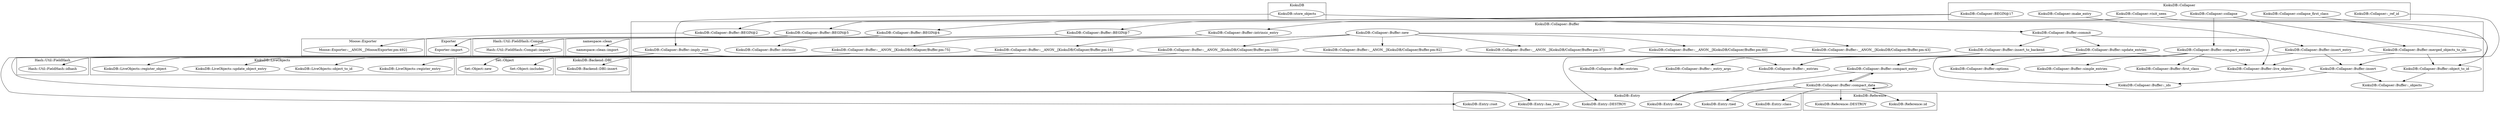 digraph {
graph [overlap=false]
subgraph cluster_KiokuDB_Backend_DBI {
	label="KiokuDB::Backend::DBI";
	"KiokuDB::Backend::DBI::insert";
}
subgraph cluster_KiokuDB_Reference {
	label="KiokuDB::Reference";
	"KiokuDB::Reference::id";
	"KiokuDB::Reference::DESTROY";
}
subgraph cluster_KiokuDB_Collapser_Buffer {
	label="KiokuDB::Collapser::Buffer";
	"KiokuDB::Collapser::Buffer::_entries";
	"KiokuDB::Collapser::Buffer::insert";
	"KiokuDB::Collapser::Buffer::__ANON__[KiokuDB/Collapser/Buffer.pm:37]";
	"KiokuDB::Collapser::Buffer::first_class";
	"KiokuDB::Collapser::Buffer::BEGIN@4";
	"KiokuDB::Collapser::Buffer::compact_data";
	"KiokuDB::Collapser::Buffer::object_to_id";
	"KiokuDB::Collapser::Buffer::live_objects";
	"KiokuDB::Collapser::Buffer::__ANON__[KiokuDB/Collapser/Buffer.pm:60]";
	"KiokuDB::Collapser::Buffer::__ANON__[KiokuDB/Collapser/Buffer.pm:75]";
	"KiokuDB::Collapser::Buffer::BEGIN@5";
	"KiokuDB::Collapser::Buffer::__ANON__[KiokuDB/Collapser/Buffer.pm:43]";
	"KiokuDB::Collapser::Buffer::_ids";
	"KiokuDB::Collapser::Buffer::update_entries";
	"KiokuDB::Collapser::Buffer::compact_entries";
	"KiokuDB::Collapser::Buffer::_objects";
	"KiokuDB::Collapser::Buffer::options";
	"KiokuDB::Collapser::Buffer::__ANON__[KiokuDB/Collapser/Buffer.pm:18]";
	"KiokuDB::Collapser::Buffer::intrinsic";
	"KiokuDB::Collapser::Buffer::new";
	"KiokuDB::Collapser::Buffer::__ANON__[KiokuDB/Collapser/Buffer.pm:100]";
	"KiokuDB::Collapser::Buffer::simple_entries";
	"KiokuDB::Collapser::Buffer::compact_entry";
	"KiokuDB::Collapser::Buffer::intrinsic_entry";
	"KiokuDB::Collapser::Buffer::BEGIN@7";
	"KiokuDB::Collapser::Buffer::BEGIN@2";
	"KiokuDB::Collapser::Buffer::entries";
	"KiokuDB::Collapser::Buffer::merged_objects_to_ids";
	"KiokuDB::Collapser::Buffer::_entry_args";
	"KiokuDB::Collapser::Buffer::commit";
	"KiokuDB::Collapser::Buffer::__ANON__[KiokuDB/Collapser/Buffer.pm:92]";
	"KiokuDB::Collapser::Buffer::insert_to_backend";
	"KiokuDB::Collapser::Buffer::imply_root";
	"KiokuDB::Collapser::Buffer::insert_entry";
}
subgraph cluster_KiokuDB_LiveObjects {
	label="KiokuDB::LiveObjects";
	"KiokuDB::LiveObjects::register_entry";
	"KiokuDB::LiveObjects::object_to_id";
	"KiokuDB::LiveObjects::update_object_entry";
	"KiokuDB::LiveObjects::register_object";
}
subgraph cluster_namespace_clean {
	label="namespace::clean";
	"namespace::clean::import";
}
subgraph cluster_Set_Object {
	label="Set::Object";
	"Set::Object::includes";
	"Set::Object::new";
}
subgraph cluster_Exporter {
	label="Exporter";
	"Exporter::import";
}
subgraph cluster_KiokuDB_Collapser {
	label="KiokuDB::Collapser";
	"KiokuDB::Collapser::make_entry";
	"KiokuDB::Collapser::collapse_first_class";
	"KiokuDB::Collapser::BEGIN@17";
	"KiokuDB::Collapser::collapse";
	"KiokuDB::Collapser::_ref_id";
	"KiokuDB::Collapser::visit_seen";
}
subgraph cluster_Hash_Util_FieldHash {
	label="Hash::Util::FieldHash";
	"Hash::Util::FieldHash::idhash";
}
subgraph cluster_KiokuDB_Entry {
	label="KiokuDB::Entry";
	"KiokuDB::Entry::class";
	"KiokuDB::Entry::tied";
	"KiokuDB::Entry::root";
	"KiokuDB::Entry::DESTROY";
	"KiokuDB::Entry::data";
	"KiokuDB::Entry::has_root";
}
subgraph cluster_Hash_Util_FieldHash_Compat {
	label="Hash::Util::FieldHash::Compat";
	"Hash::Util::FieldHash::Compat::import";
}
subgraph cluster_KiokuDB {
	label="KiokuDB";
	"KiokuDB::store_objects";
}
subgraph cluster_Moose_Exporter {
	label="Moose::Exporter";
	"Moose::Exporter::__ANON__[Moose/Exporter.pm:492]";
}
"KiokuDB::Collapser::collapse" -> "KiokuDB::Collapser::Buffer::merged_objects_to_ids";
"KiokuDB::Collapser::Buffer::compact_entries" -> "KiokuDB::Collapser::Buffer::simple_entries";
"KiokuDB::Collapser::collapse" -> "KiokuDB::Collapser::Buffer::compact_entries";
"KiokuDB::Collapser::Buffer::compact_data" -> "KiokuDB::Collapser::Buffer::compact_data";
"KiokuDB::Collapser::Buffer::compact_entry" -> "KiokuDB::Collapser::Buffer::compact_data";
"KiokuDB::Collapser::Buffer::new" -> "KiokuDB::Collapser::Buffer::__ANON__[KiokuDB/Collapser/Buffer.pm:18]";
"KiokuDB::Collapser::Buffer::imply_root" -> "KiokuDB::Entry::has_root";
"KiokuDB::Collapser::Buffer::compact_entries" -> "KiokuDB::Collapser::Buffer::compact_entry";
"KiokuDB::Collapser::Buffer::compact_data" -> "KiokuDB::Collapser::Buffer::compact_entry";
"KiokuDB::Collapser::Buffer::new" -> "KiokuDB::Collapser::Buffer::__ANON__[KiokuDB/Collapser/Buffer.pm:92]";
"KiokuDB::Collapser::Buffer::update_entries" -> "KiokuDB::LiveObjects::update_object_entry";
"KiokuDB::Collapser::Buffer::compact_entries" -> "KiokuDB::Collapser::Buffer::options";
"KiokuDB::Collapser::Buffer::intrinsic_entry" -> "KiokuDB::Collapser::Buffer::intrinsic";
"KiokuDB::store_objects" -> "KiokuDB::Collapser::Buffer::commit";
"KiokuDB::Collapser::Buffer::BEGIN@7" -> "namespace::clean::import";
"KiokuDB::Collapser::BEGIN@17" -> "KiokuDB::Collapser::Buffer::BEGIN@7";
"KiokuDB::Collapser::Buffer::__ANON__[KiokuDB/Collapser/Buffer.pm:100]" -> "Set::Object::new";
"KiokuDB::Collapser::Buffer::new" -> "KiokuDB::Collapser::Buffer::__ANON__[KiokuDB/Collapser/Buffer.pm:75]";
"KiokuDB::Collapser::Buffer::new" -> "KiokuDB::Collapser::Buffer::__ANON__[KiokuDB/Collapser/Buffer.pm:43]";
"KiokuDB::Collapser::Buffer::BEGIN@2" -> "Moose::Exporter::__ANON__[Moose/Exporter.pm:492]";
"KiokuDB::Collapser::Buffer::compact_entries" -> "Set::Object::includes";
"KiokuDB::Collapser::Buffer::update_entries" -> "KiokuDB::Collapser::Buffer::_entry_args";
"KiokuDB::store_objects" -> "KiokuDB::Collapser::Buffer::imply_root";
"KiokuDB::Collapser::Buffer::BEGIN@4" -> "Exporter::import";
"KiokuDB::Collapser::Buffer::BEGIN@5" -> "Exporter::import";
"KiokuDB::Collapser::Buffer::update_entries" -> "KiokuDB::LiveObjects::object_to_id";
"KiokuDB::Collapser::Buffer::merged_objects_to_ids" -> "KiokuDB::Collapser::Buffer::object_to_id";
"KiokuDB::Collapser::visit_seen" -> "KiokuDB::Collapser::Buffer::object_to_id";
"KiokuDB::Collapser::Buffer::compact_data" -> "KiokuDB::Reference::DESTROY";
"KiokuDB::Collapser::Buffer::compact_entries" -> "KiokuDB::Entry::DESTROY";
"KiokuDB::Collapser::Buffer::commit" -> "KiokuDB::Collapser::Buffer::update_entries";
"KiokuDB::Collapser::Buffer::insert_to_backend" -> "KiokuDB::Backend::DBI::insert";
"KiokuDB::Collapser::Buffer::compact_data" -> "KiokuDB::Reference::id";
"KiokuDB::Collapser::BEGIN@17" -> "KiokuDB::Collapser::Buffer::BEGIN@4";
"KiokuDB::Collapser::Buffer::new" -> "KiokuDB::Collapser::Buffer::__ANON__[KiokuDB/Collapser/Buffer.pm:60]";
"KiokuDB::Collapser::Buffer::update_entries" -> "KiokuDB::LiveObjects::register_entry";
"KiokuDB::Collapser::Buffer::compact_entries" -> "KiokuDB::Collapser::Buffer::first_class";
"KiokuDB::Collapser::Buffer::__ANON__[KiokuDB/Collapser/Buffer.pm:75]" -> "Hash::Util::FieldHash::idhash";
"KiokuDB::Collapser::Buffer::__ANON__[KiokuDB/Collapser/Buffer.pm:18]" -> "Hash::Util::FieldHash::idhash";
"KiokuDB::Collapser::Buffer::new" -> "KiokuDB::Collapser::Buffer::__ANON__[KiokuDB/Collapser/Buffer.pm:37]";
"KiokuDB::Collapser::Buffer::new" -> "KiokuDB::Collapser::Buffer::__ANON__[KiokuDB/Collapser/Buffer.pm:100]";
"KiokuDB::Collapser::collapse_first_class" -> "KiokuDB::Collapser::Buffer::insert";
"KiokuDB::Collapser::Buffer::insert_entry" -> "KiokuDB::Collapser::Buffer::insert";
"KiokuDB::Collapser::_ref_id" -> "KiokuDB::Collapser::Buffer::insert";
"KiokuDB::Collapser::Buffer::imply_root" -> "KiokuDB::Entry::root";
"KiokuDB::Collapser::make_entry" -> "KiokuDB::Collapser::Buffer::insert_entry";
"KiokuDB::Collapser::BEGIN@17" -> "KiokuDB::Collapser::Buffer::BEGIN@5";
"KiokuDB::Collapser::Buffer::BEGIN@4" -> "Hash::Util::FieldHash::Compat::import";
"KiokuDB::Collapser::visit_seen" -> "KiokuDB::Collapser::Buffer::intrinsic_entry";
"KiokuDB::Collapser::Buffer::commit" -> "KiokuDB::Collapser::Buffer::insert_to_backend";
"KiokuDB::Collapser::Buffer::update_entries" -> "KiokuDB::Collapser::Buffer::_entries";
"KiokuDB::Collapser::Buffer::compact_entries" -> "KiokuDB::Collapser::Buffer::_entries";
"KiokuDB::Collapser::Buffer::imply_root" -> "KiokuDB::Collapser::Buffer::_entries";
"KiokuDB::Collapser::Buffer::insert_entry" -> "KiokuDB::Collapser::Buffer::_entries";
"KiokuDB::Collapser::Buffer::compact_data" -> "KiokuDB::Entry::data";
"KiokuDB::Collapser::Buffer::compact_entry" -> "KiokuDB::Entry::data";
"KiokuDB::Collapser::Buffer::compact_data" -> "KiokuDB::Entry::tied";
"KiokuDB::Collapser::BEGIN@17" -> "KiokuDB::Collapser::Buffer::BEGIN@2";
"KiokuDB::Collapser::Buffer::update_entries" -> "KiokuDB::Collapser::Buffer::live_objects";
"KiokuDB::Collapser::Buffer::merged_objects_to_ids" -> "KiokuDB::Collapser::Buffer::live_objects";
"KiokuDB::Collapser::Buffer::commit" -> "KiokuDB::Collapser::Buffer::live_objects";
"KiokuDB::Collapser::Buffer::update_entries" -> "KiokuDB::Collapser::Buffer::_ids";
"KiokuDB::Collapser::Buffer::insert" -> "KiokuDB::Collapser::Buffer::_ids";
"KiokuDB::Collapser::Buffer::object_to_id" -> "KiokuDB::Collapser::Buffer::_objects";
"KiokuDB::Collapser::Buffer::insert" -> "KiokuDB::Collapser::Buffer::_objects";
"KiokuDB::Collapser::Buffer::insert_to_backend" -> "KiokuDB::Collapser::Buffer::entries";
"KiokuDB::Collapser::Buffer::update_entries" -> "KiokuDB::LiveObjects::register_object";
"KiokuDB::Collapser::Buffer::compact_data" -> "KiokuDB::Entry::class";
}
